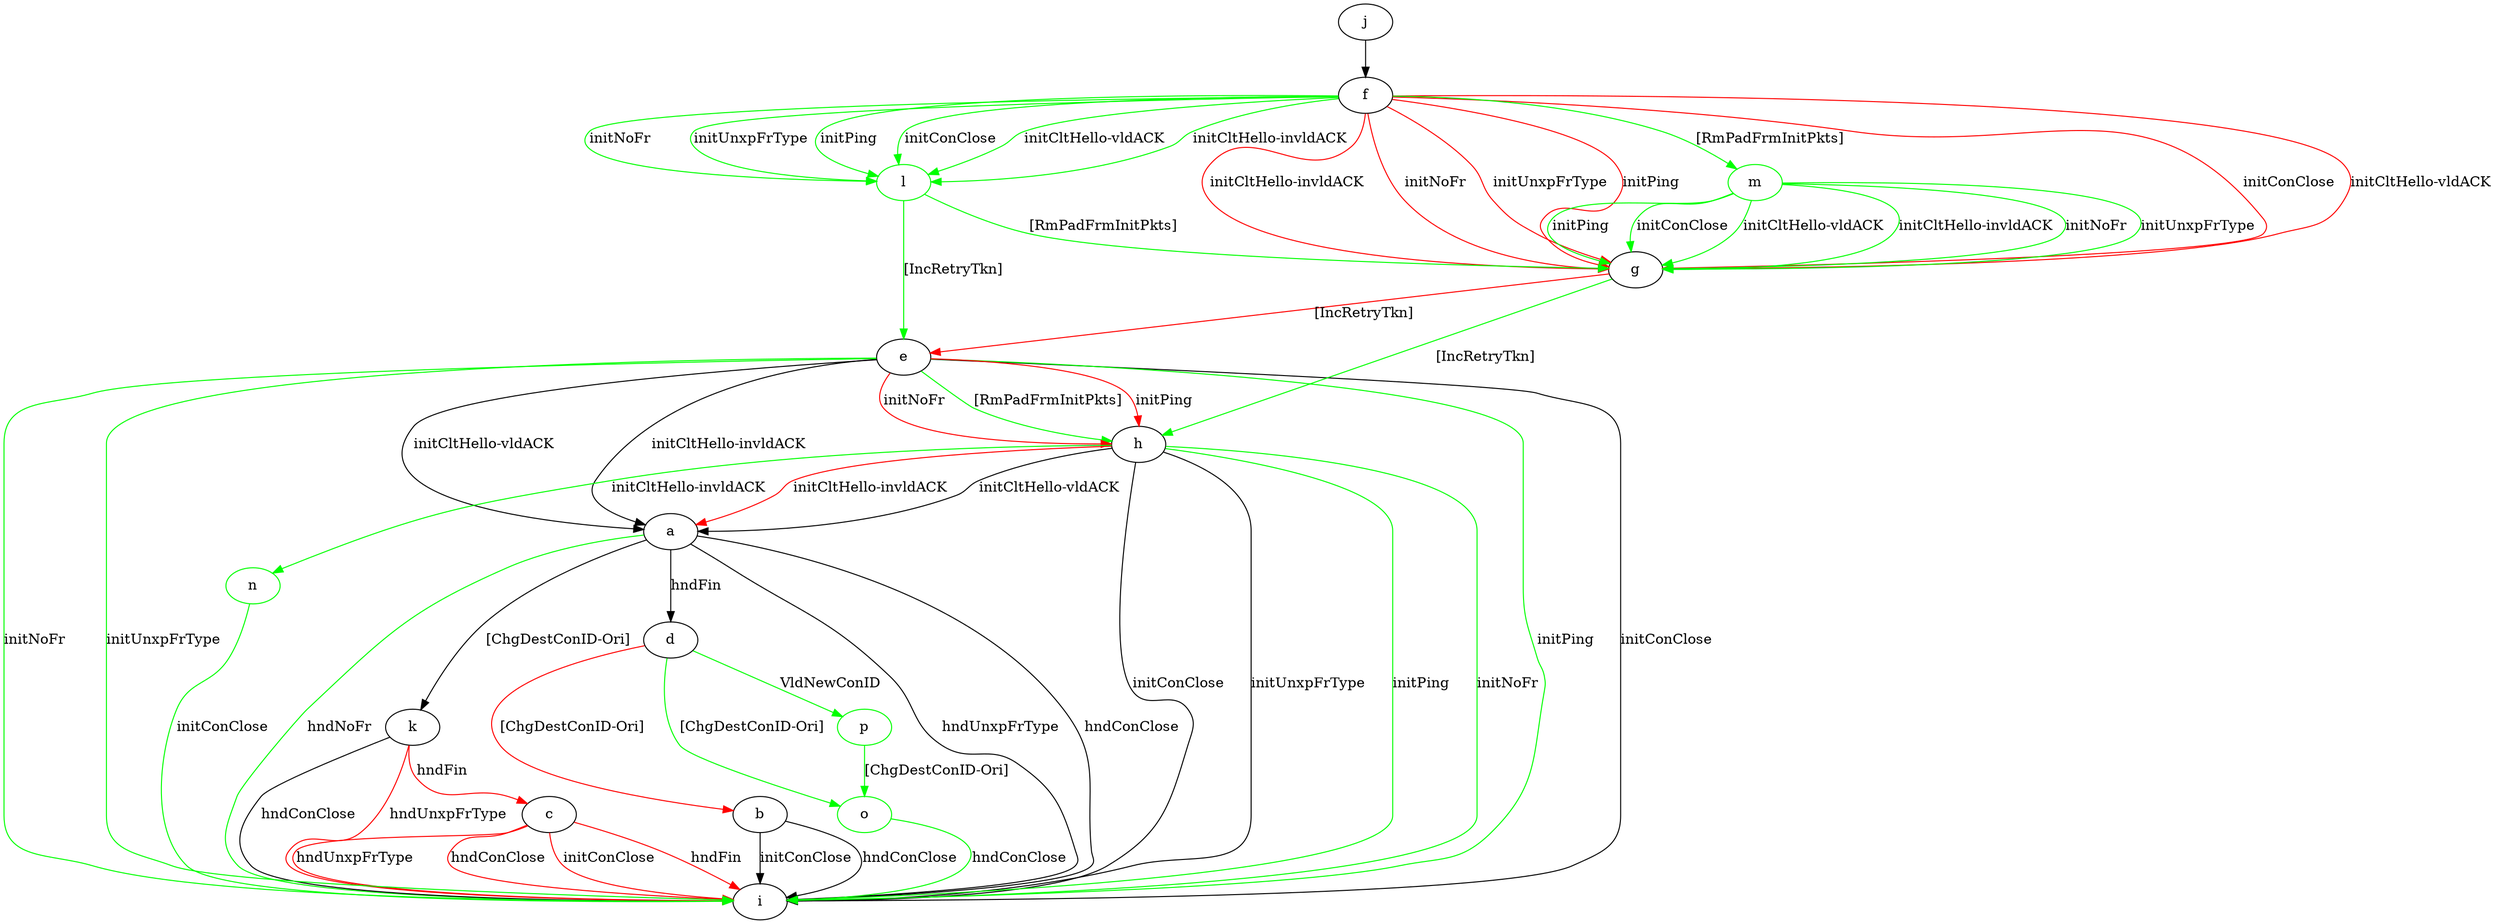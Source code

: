 digraph "" {
	a -> d	[key=0,
		label="hndFin "];
	a -> i	[key=0,
		label="hndUnxpFrType "];
	a -> i	[key=1,
		label="hndConClose "];
	a -> i	[key=2,
		color=green,
		label="hndNoFr "];
	a -> k	[key=0,
		label="[ChgDestConID-Ori] "];
	b -> i	[key=0,
		label="initConClose "];
	b -> i	[key=1,
		label="hndConClose "];
	c -> i	[key=0,
		color=red,
		label="initConClose "];
	c -> i	[key=1,
		color=red,
		label="hndFin "];
	c -> i	[key=2,
		color=red,
		label="hndUnxpFrType "];
	c -> i	[key=3,
		color=red,
		label="hndConClose "];
	d -> b	[key=0,
		color=red,
		label="[ChgDestConID-Ori] "];
	o	[color=green];
	d -> o	[key=0,
		color=green,
		label="[ChgDestConID-Ori] "];
	p	[color=green];
	d -> p	[key=0,
		color=green,
		label="VldNewConID "];
	e -> a	[key=0,
		label="initCltHello-vldACK "];
	e -> a	[key=1,
		label="initCltHello-invldACK "];
	e -> h	[key=0,
		color=green,
		label="[RmPadFrmInitPkts] "];
	e -> h	[key=1,
		color=red,
		label="initPing "];
	e -> h	[key=2,
		color=red,
		label="initNoFr "];
	e -> i	[key=0,
		label="initConClose "];
	e -> i	[key=1,
		color=green,
		label="initPing "];
	e -> i	[key=2,
		color=green,
		label="initNoFr "];
	e -> i	[key=3,
		color=green,
		label="initUnxpFrType "];
	f -> g	[key=0,
		color=red,
		label="initPing "];
	f -> g	[key=1,
		color=red,
		label="initConClose "];
	f -> g	[key=2,
		color=red,
		label="initCltHello-vldACK "];
	f -> g	[key=3,
		color=red,
		label="initCltHello-invldACK "];
	f -> g	[key=4,
		color=red,
		label="initNoFr "];
	f -> g	[key=5,
		color=red,
		label="initUnxpFrType "];
	l	[color=green];
	f -> l	[key=0,
		color=green,
		label="initPing "];
	f -> l	[key=1,
		color=green,
		label="initConClose "];
	f -> l	[key=2,
		color=green,
		label="initCltHello-vldACK "];
	f -> l	[key=3,
		color=green,
		label="initCltHello-invldACK "];
	f -> l	[key=4,
		color=green,
		label="initNoFr "];
	f -> l	[key=5,
		color=green,
		label="initUnxpFrType "];
	m	[color=green];
	f -> m	[key=0,
		color=green,
		label="[RmPadFrmInitPkts] "];
	g -> e	[key=0,
		color=red,
		label="[IncRetryTkn] "];
	g -> h	[key=0,
		color=green,
		label="[IncRetryTkn] "];
	h -> a	[key=0,
		label="initCltHello-vldACK "];
	h -> a	[key=1,
		color=red,
		label="initCltHello-invldACK "];
	h -> i	[key=0,
		label="initConClose "];
	h -> i	[key=1,
		label="initUnxpFrType "];
	h -> i	[key=2,
		color=green,
		label="initPing "];
	h -> i	[key=3,
		color=green,
		label="initNoFr "];
	n	[color=green];
	h -> n	[key=0,
		color=green,
		label="initCltHello-invldACK "];
	j -> f	[key=0];
	k -> c	[key=0,
		color=red,
		label="hndFin "];
	k -> i	[key=0,
		label="hndConClose "];
	k -> i	[key=1,
		color=red,
		label="hndUnxpFrType "];
	l -> e	[key=0,
		color=green,
		label="[IncRetryTkn] "];
	l -> g	[key=0,
		color=green,
		label="[RmPadFrmInitPkts] "];
	m -> g	[key=0,
		color=green,
		label="initPing "];
	m -> g	[key=1,
		color=green,
		label="initConClose "];
	m -> g	[key=2,
		color=green,
		label="initCltHello-vldACK "];
	m -> g	[key=3,
		color=green,
		label="initCltHello-invldACK "];
	m -> g	[key=4,
		color=green,
		label="initNoFr "];
	m -> g	[key=5,
		color=green,
		label="initUnxpFrType "];
	n -> i	[key=0,
		color=green,
		label="initConClose "];
	o -> i	[key=0,
		color=green,
		label="hndConClose "];
	p -> o	[key=0,
		color=green,
		label="[ChgDestConID-Ori] "];
}
